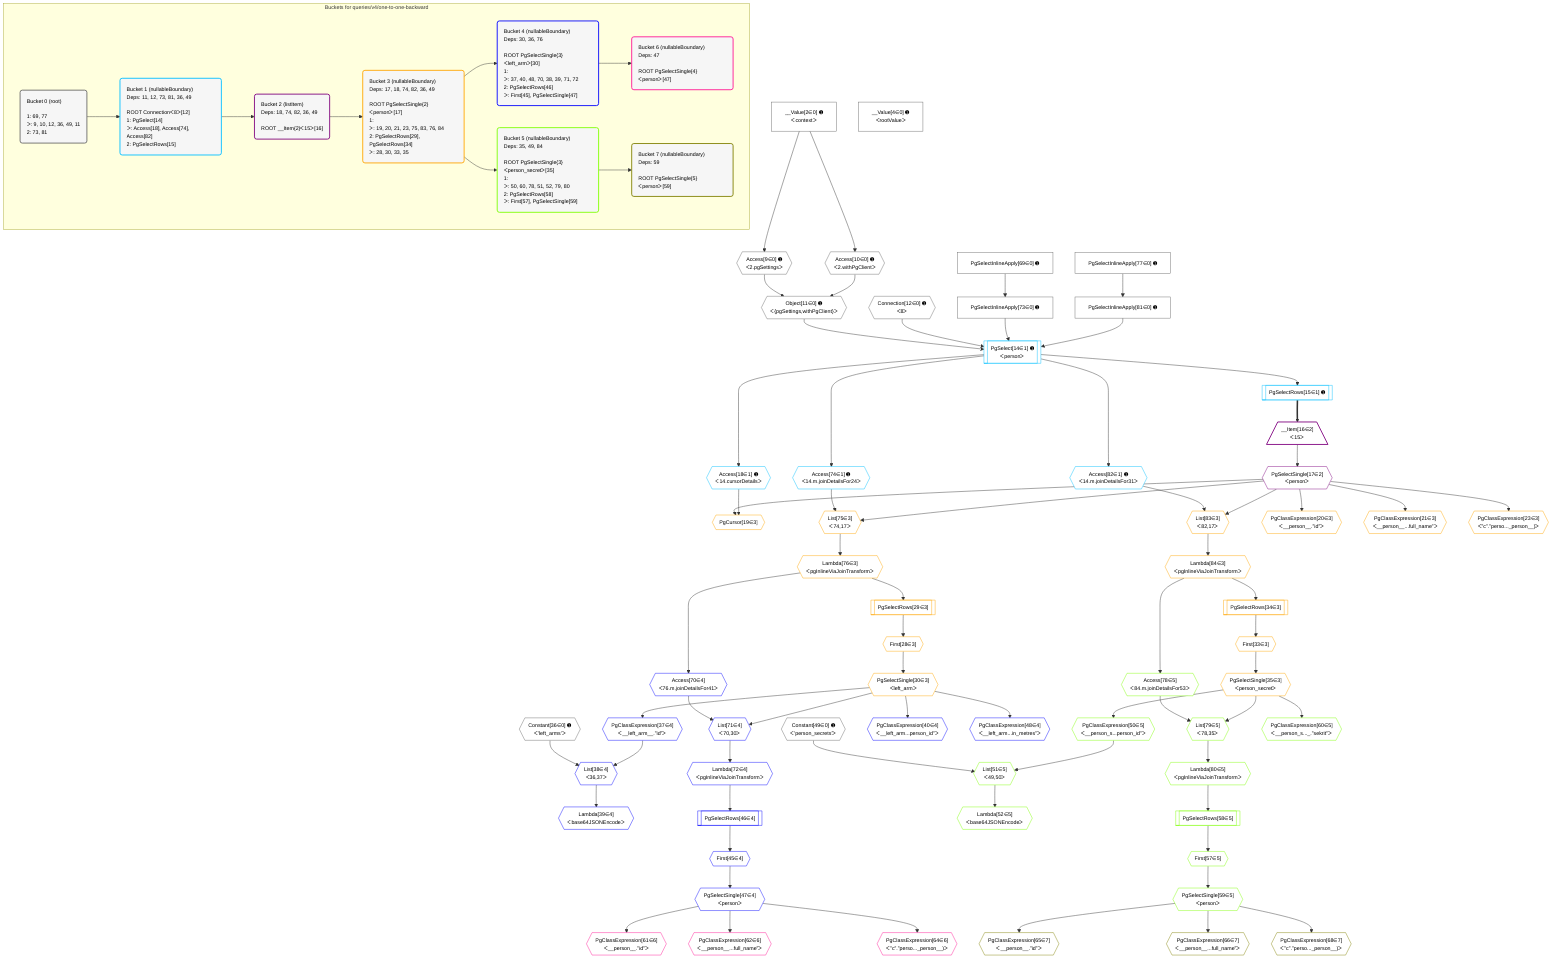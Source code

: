 %%{init: {'themeVariables': { 'fontSize': '12px'}}}%%
graph TD
    classDef path fill:#eee,stroke:#000,color:#000
    classDef plan fill:#fff,stroke-width:1px,color:#000
    classDef itemplan fill:#fff,stroke-width:2px,color:#000
    classDef unbatchedplan fill:#dff,stroke-width:1px,color:#000
    classDef sideeffectplan fill:#fcc,stroke-width:2px,color:#000
    classDef bucket fill:#f6f6f6,color:#000,stroke-width:2px,text-align:left

    subgraph "Buckets for queries/v4/one-to-one-backward"
    Bucket0("Bucket 0 (root)<br /><br />1: 69, 77<br />ᐳ: 9, 10, 12, 36, 49, 11<br />2: 73, 81"):::bucket
    Bucket1("Bucket 1 (nullableBoundary)<br />Deps: 11, 12, 73, 81, 36, 49<br /><br />ROOT Connectionᐸ8ᐳ[12]<br />1: PgSelect[14]<br />ᐳ: Access[18], Access[74], Access[82]<br />2: PgSelectRows[15]"):::bucket
    Bucket2("Bucket 2 (listItem)<br />Deps: 18, 74, 82, 36, 49<br /><br />ROOT __Item{2}ᐸ15ᐳ[16]"):::bucket
    Bucket3("Bucket 3 (nullableBoundary)<br />Deps: 17, 18, 74, 82, 36, 49<br /><br />ROOT PgSelectSingle{2}ᐸpersonᐳ[17]<br />1: <br />ᐳ: 19, 20, 21, 23, 75, 83, 76, 84<br />2: PgSelectRows[29], PgSelectRows[34]<br />ᐳ: 28, 30, 33, 35"):::bucket
    Bucket4("Bucket 4 (nullableBoundary)<br />Deps: 30, 36, 76<br /><br />ROOT PgSelectSingle{3}ᐸleft_armᐳ[30]<br />1: <br />ᐳ: 37, 40, 48, 70, 38, 39, 71, 72<br />2: PgSelectRows[46]<br />ᐳ: First[45], PgSelectSingle[47]"):::bucket
    Bucket5("Bucket 5 (nullableBoundary)<br />Deps: 35, 49, 84<br /><br />ROOT PgSelectSingle{3}ᐸperson_secretᐳ[35]<br />1: <br />ᐳ: 50, 60, 78, 51, 52, 79, 80<br />2: PgSelectRows[58]<br />ᐳ: First[57], PgSelectSingle[59]"):::bucket
    Bucket6("Bucket 6 (nullableBoundary)<br />Deps: 47<br /><br />ROOT PgSelectSingle{4}ᐸpersonᐳ[47]"):::bucket
    Bucket7("Bucket 7 (nullableBoundary)<br />Deps: 59<br /><br />ROOT PgSelectSingle{5}ᐸpersonᐳ[59]"):::bucket
    end
    Bucket0 --> Bucket1
    Bucket1 --> Bucket2
    Bucket2 --> Bucket3
    Bucket3 --> Bucket4 & Bucket5
    Bucket4 --> Bucket6
    Bucket5 --> Bucket7

    %% plan dependencies
    Object11{{"Object[11∈0] ➊<br />ᐸ{pgSettings,withPgClient}ᐳ"}}:::plan
    Access9{{"Access[9∈0] ➊<br />ᐸ2.pgSettingsᐳ"}}:::plan
    Access10{{"Access[10∈0] ➊<br />ᐸ2.withPgClientᐳ"}}:::plan
    Access9 & Access10 --> Object11
    __Value2["__Value[2∈0] ➊<br />ᐸcontextᐳ"]:::plan
    __Value2 --> Access9
    __Value2 --> Access10
    PgSelectInlineApply73["PgSelectInlineApply[73∈0] ➊"]:::plan
    PgSelectInlineApply69["PgSelectInlineApply[69∈0] ➊"]:::plan
    PgSelectInlineApply69 --> PgSelectInlineApply73
    PgSelectInlineApply81["PgSelectInlineApply[81∈0] ➊"]:::plan
    PgSelectInlineApply77["PgSelectInlineApply[77∈0] ➊"]:::plan
    PgSelectInlineApply77 --> PgSelectInlineApply81
    __Value4["__Value[4∈0] ➊<br />ᐸrootValueᐳ"]:::plan
    Connection12{{"Connection[12∈0] ➊<br />ᐸ8ᐳ"}}:::plan
    Constant36{{"Constant[36∈0] ➊<br />ᐸ'left_arms'ᐳ"}}:::plan
    Constant49{{"Constant[49∈0] ➊<br />ᐸ'person_secrets'ᐳ"}}:::plan
    PgSelect14[["PgSelect[14∈1] ➊<br />ᐸpersonᐳ"]]:::plan
    Object11 & Connection12 & PgSelectInlineApply73 & PgSelectInlineApply81 --> PgSelect14
    PgSelectRows15[["PgSelectRows[15∈1] ➊"]]:::plan
    PgSelect14 --> PgSelectRows15
    Access18{{"Access[18∈1] ➊<br />ᐸ14.cursorDetailsᐳ"}}:::plan
    PgSelect14 --> Access18
    Access74{{"Access[74∈1] ➊<br />ᐸ14.m.joinDetailsFor24ᐳ"}}:::plan
    PgSelect14 --> Access74
    Access82{{"Access[82∈1] ➊<br />ᐸ14.m.joinDetailsFor31ᐳ"}}:::plan
    PgSelect14 --> Access82
    __Item16[/"__Item[16∈2]<br />ᐸ15ᐳ"\]:::itemplan
    PgSelectRows15 ==> __Item16
    PgSelectSingle17{{"PgSelectSingle[17∈2]<br />ᐸpersonᐳ"}}:::plan
    __Item16 --> PgSelectSingle17
    PgCursor19{{"PgCursor[19∈3]"}}:::plan
    PgSelectSingle17 & Access18 --> PgCursor19
    List75{{"List[75∈3]<br />ᐸ74,17ᐳ"}}:::plan
    Access74 & PgSelectSingle17 --> List75
    List83{{"List[83∈3]<br />ᐸ82,17ᐳ"}}:::plan
    Access82 & PgSelectSingle17 --> List83
    PgClassExpression20{{"PgClassExpression[20∈3]<br />ᐸ__person__.”id”ᐳ"}}:::plan
    PgSelectSingle17 --> PgClassExpression20
    PgClassExpression21{{"PgClassExpression[21∈3]<br />ᐸ__person__...full_name”ᐳ"}}:::plan
    PgSelectSingle17 --> PgClassExpression21
    PgClassExpression23{{"PgClassExpression[23∈3]<br />ᐸ”c”.”perso..._person__)ᐳ"}}:::plan
    PgSelectSingle17 --> PgClassExpression23
    First28{{"First[28∈3]"}}:::plan
    PgSelectRows29[["PgSelectRows[29∈3]"]]:::plan
    PgSelectRows29 --> First28
    Lambda76{{"Lambda[76∈3]<br />ᐸpgInlineViaJoinTransformᐳ"}}:::plan
    Lambda76 --> PgSelectRows29
    PgSelectSingle30{{"PgSelectSingle[30∈3]<br />ᐸleft_armᐳ"}}:::plan
    First28 --> PgSelectSingle30
    First33{{"First[33∈3]"}}:::plan
    PgSelectRows34[["PgSelectRows[34∈3]"]]:::plan
    PgSelectRows34 --> First33
    Lambda84{{"Lambda[84∈3]<br />ᐸpgInlineViaJoinTransformᐳ"}}:::plan
    Lambda84 --> PgSelectRows34
    PgSelectSingle35{{"PgSelectSingle[35∈3]<br />ᐸperson_secretᐳ"}}:::plan
    First33 --> PgSelectSingle35
    List75 --> Lambda76
    List83 --> Lambda84
    List38{{"List[38∈4]<br />ᐸ36,37ᐳ"}}:::plan
    PgClassExpression37{{"PgClassExpression[37∈4]<br />ᐸ__left_arm__.”id”ᐳ"}}:::plan
    Constant36 & PgClassExpression37 --> List38
    List71{{"List[71∈4]<br />ᐸ70,30ᐳ"}}:::plan
    Access70{{"Access[70∈4]<br />ᐸ76.m.joinDetailsFor41ᐳ"}}:::plan
    Access70 & PgSelectSingle30 --> List71
    PgSelectSingle30 --> PgClassExpression37
    Lambda39{{"Lambda[39∈4]<br />ᐸbase64JSONEncodeᐳ"}}:::plan
    List38 --> Lambda39
    PgClassExpression40{{"PgClassExpression[40∈4]<br />ᐸ__left_arm...person_id”ᐳ"}}:::plan
    PgSelectSingle30 --> PgClassExpression40
    First45{{"First[45∈4]"}}:::plan
    PgSelectRows46[["PgSelectRows[46∈4]"]]:::plan
    PgSelectRows46 --> First45
    Lambda72{{"Lambda[72∈4]<br />ᐸpgInlineViaJoinTransformᐳ"}}:::plan
    Lambda72 --> PgSelectRows46
    PgSelectSingle47{{"PgSelectSingle[47∈4]<br />ᐸpersonᐳ"}}:::plan
    First45 --> PgSelectSingle47
    PgClassExpression48{{"PgClassExpression[48∈4]<br />ᐸ__left_arm...in_metres”ᐳ"}}:::plan
    PgSelectSingle30 --> PgClassExpression48
    Lambda76 --> Access70
    List71 --> Lambda72
    List51{{"List[51∈5]<br />ᐸ49,50ᐳ"}}:::plan
    PgClassExpression50{{"PgClassExpression[50∈5]<br />ᐸ__person_s...person_id”ᐳ"}}:::plan
    Constant49 & PgClassExpression50 --> List51
    List79{{"List[79∈5]<br />ᐸ78,35ᐳ"}}:::plan
    Access78{{"Access[78∈5]<br />ᐸ84.m.joinDetailsFor53ᐳ"}}:::plan
    Access78 & PgSelectSingle35 --> List79
    PgSelectSingle35 --> PgClassExpression50
    Lambda52{{"Lambda[52∈5]<br />ᐸbase64JSONEncodeᐳ"}}:::plan
    List51 --> Lambda52
    First57{{"First[57∈5]"}}:::plan
    PgSelectRows58[["PgSelectRows[58∈5]"]]:::plan
    PgSelectRows58 --> First57
    Lambda80{{"Lambda[80∈5]<br />ᐸpgInlineViaJoinTransformᐳ"}}:::plan
    Lambda80 --> PgSelectRows58
    PgSelectSingle59{{"PgSelectSingle[59∈5]<br />ᐸpersonᐳ"}}:::plan
    First57 --> PgSelectSingle59
    PgClassExpression60{{"PgClassExpression[60∈5]<br />ᐸ__person_s..._.”sekrit”ᐳ"}}:::plan
    PgSelectSingle35 --> PgClassExpression60
    Lambda84 --> Access78
    List79 --> Lambda80
    PgClassExpression61{{"PgClassExpression[61∈6]<br />ᐸ__person__.”id”ᐳ"}}:::plan
    PgSelectSingle47 --> PgClassExpression61
    PgClassExpression62{{"PgClassExpression[62∈6]<br />ᐸ__person__...full_name”ᐳ"}}:::plan
    PgSelectSingle47 --> PgClassExpression62
    PgClassExpression64{{"PgClassExpression[64∈6]<br />ᐸ”c”.”perso..._person__)ᐳ"}}:::plan
    PgSelectSingle47 --> PgClassExpression64
    PgClassExpression65{{"PgClassExpression[65∈7]<br />ᐸ__person__.”id”ᐳ"}}:::plan
    PgSelectSingle59 --> PgClassExpression65
    PgClassExpression66{{"PgClassExpression[66∈7]<br />ᐸ__person__...full_name”ᐳ"}}:::plan
    PgSelectSingle59 --> PgClassExpression66
    PgClassExpression68{{"PgClassExpression[68∈7]<br />ᐸ”c”.”perso..._person__)ᐳ"}}:::plan
    PgSelectSingle59 --> PgClassExpression68

    %% define steps
    classDef bucket0 stroke:#696969
    class Bucket0,__Value2,__Value4,Access9,Access10,Object11,Connection12,Constant36,Constant49,PgSelectInlineApply69,PgSelectInlineApply73,PgSelectInlineApply77,PgSelectInlineApply81 bucket0
    classDef bucket1 stroke:#00bfff
    class Bucket1,PgSelect14,PgSelectRows15,Access18,Access74,Access82 bucket1
    classDef bucket2 stroke:#7f007f
    class Bucket2,__Item16,PgSelectSingle17 bucket2
    classDef bucket3 stroke:#ffa500
    class Bucket3,PgCursor19,PgClassExpression20,PgClassExpression21,PgClassExpression23,First28,PgSelectRows29,PgSelectSingle30,First33,PgSelectRows34,PgSelectSingle35,List75,Lambda76,List83,Lambda84 bucket3
    classDef bucket4 stroke:#0000ff
    class Bucket4,PgClassExpression37,List38,Lambda39,PgClassExpression40,First45,PgSelectRows46,PgSelectSingle47,PgClassExpression48,Access70,List71,Lambda72 bucket4
    classDef bucket5 stroke:#7fff00
    class Bucket5,PgClassExpression50,List51,Lambda52,First57,PgSelectRows58,PgSelectSingle59,PgClassExpression60,Access78,List79,Lambda80 bucket5
    classDef bucket6 stroke:#ff1493
    class Bucket6,PgClassExpression61,PgClassExpression62,PgClassExpression64 bucket6
    classDef bucket7 stroke:#808000
    class Bucket7,PgClassExpression65,PgClassExpression66,PgClassExpression68 bucket7